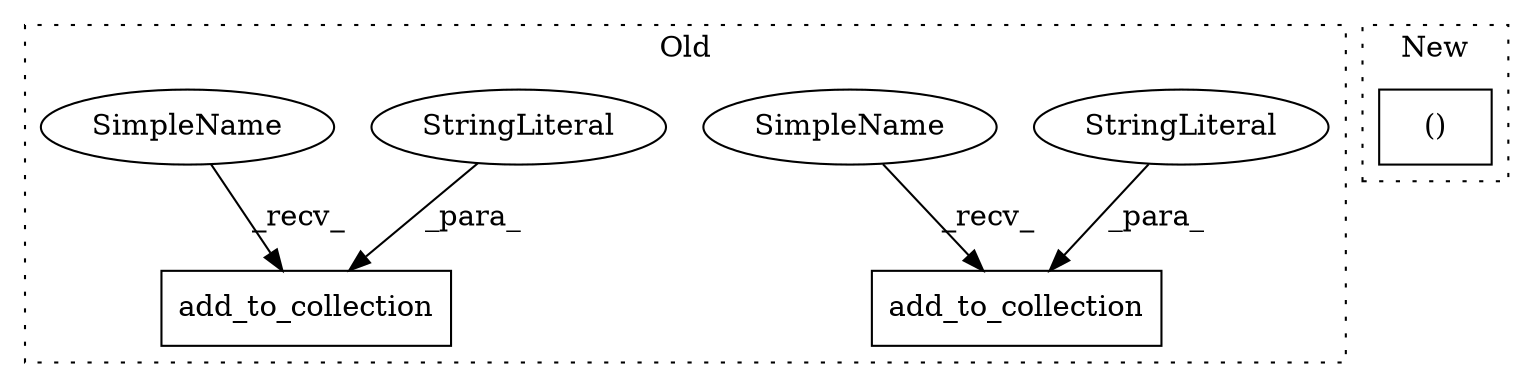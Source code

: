 digraph G {
subgraph cluster0 {
1 [label="add_to_collection" a="32" s="3609,3653" l="18,1" shape="box"];
3 [label="add_to_collection" a="32" s="3671,3702" l="18,1" shape="box"];
4 [label="StringLiteral" a="45" s="3689" l="9" shape="ellipse"];
5 [label="StringLiteral" a="45" s="3627" l="12" shape="ellipse"];
6 [label="SimpleName" a="42" s="3598" l="10" shape="ellipse"];
7 [label="SimpleName" a="42" s="3660" l="10" shape="ellipse"];
label = "Old";
style="dotted";
}
subgraph cluster1 {
2 [label="()" a="106" s="3940" l="17" shape="box"];
label = "New";
style="dotted";
}
4 -> 3 [label="_para_"];
5 -> 1 [label="_para_"];
6 -> 1 [label="_recv_"];
7 -> 3 [label="_recv_"];
}